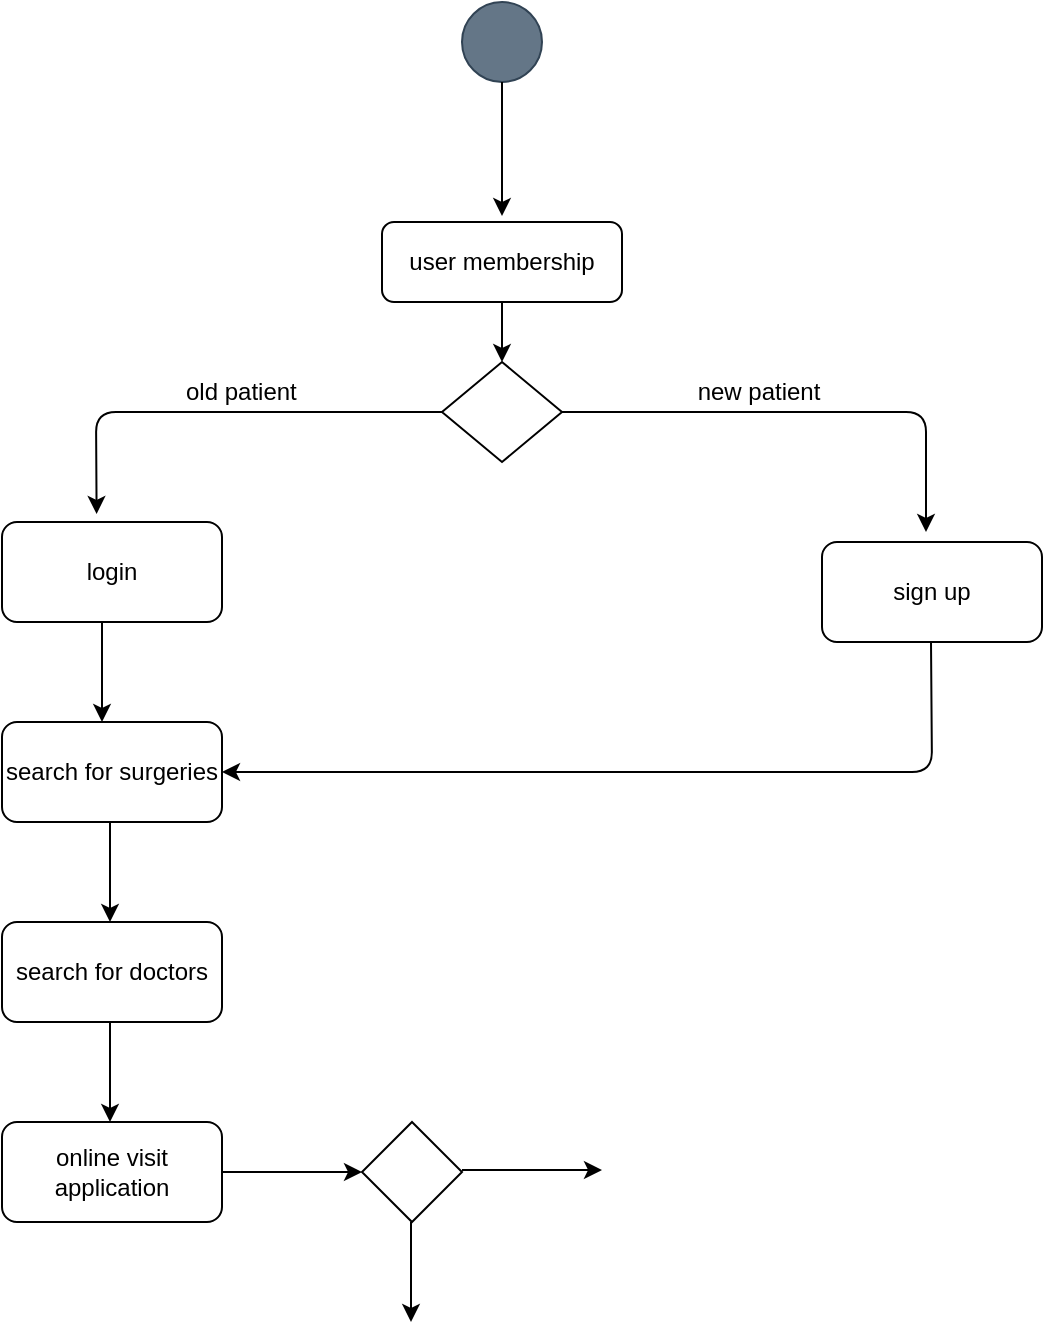 <mxfile version="12.1.9" type="device" pages="1"><diagram id="1N46E0vxOYq5pOZpQjTl" name="Page-1"><mxGraphModel dx="768" dy="455" grid="1" gridSize="10" guides="1" tooltips="1" connect="1" arrows="1" fold="1" page="1" pageScale="1" pageWidth="850" pageHeight="1100" math="0" shadow="0"><root><mxCell id="0"/><mxCell id="1" parent="0"/><mxCell id="UGJNsk2jsCk4OJ3WqtJK-1" value="" style="shape=mxgraph.bpmn.shape;html=1;verticalLabelPosition=bottom;labelBackgroundColor=#ffffff;verticalAlign=top;align=center;perimeter=ellipsePerimeter;outlineConnect=0;outline=standard;symbol=general;fillColor=#647687;strokeColor=#314354;fontColor=#ffffff;" vertex="1" parent="1"><mxGeometry x="330" y="30" width="40" height="40" as="geometry"/></mxCell><mxCell id="UGJNsk2jsCk4OJ3WqtJK-3" value="" style="endArrow=classic;html=1;exitX=0.5;exitY=1;exitDx=0;exitDy=0;" edge="1" parent="1" source="UGJNsk2jsCk4OJ3WqtJK-1"><mxGeometry width="50" height="50" relative="1" as="geometry"><mxPoint x="290" y="90" as="sourcePoint"/><mxPoint x="350" y="137" as="targetPoint"/><Array as="points"><mxPoint x="350" y="120"/></Array></mxGeometry></mxCell><mxCell id="UGJNsk2jsCk4OJ3WqtJK-4" value="user membership" style="rounded=1;whiteSpace=wrap;html=1;" vertex="1" parent="1"><mxGeometry x="290" y="140" width="120" height="40" as="geometry"/></mxCell><mxCell id="UGJNsk2jsCk4OJ3WqtJK-5" value="" style="endArrow=classic;html=1;exitX=0.5;exitY=1;exitDx=0;exitDy=0;" edge="1" parent="1" source="UGJNsk2jsCk4OJ3WqtJK-4"><mxGeometry width="50" height="50" relative="1" as="geometry"><mxPoint x="340" y="240" as="sourcePoint"/><mxPoint x="350" y="210" as="targetPoint"/></mxGeometry></mxCell><mxCell id="UGJNsk2jsCk4OJ3WqtJK-6" value="" style="rhombus;whiteSpace=wrap;html=1;" vertex="1" parent="1"><mxGeometry x="320" y="210" width="60" height="50" as="geometry"/></mxCell><mxCell id="UGJNsk2jsCk4OJ3WqtJK-7" value="" style="endArrow=classic;html=1;exitX=1;exitY=0.5;exitDx=0;exitDy=0;" edge="1" parent="1" source="UGJNsk2jsCk4OJ3WqtJK-6"><mxGeometry width="50" height="50" relative="1" as="geometry"><mxPoint x="380" y="260" as="sourcePoint"/><mxPoint x="562" y="295" as="targetPoint"/><Array as="points"><mxPoint x="562" y="235"/></Array></mxGeometry></mxCell><mxCell id="UGJNsk2jsCk4OJ3WqtJK-9" value="new patient" style="text;html=1;resizable=0;points=[];align=center;verticalAlign=middle;labelBackgroundColor=#ffffff;" vertex="1" connectable="0" parent="UGJNsk2jsCk4OJ3WqtJK-7"><mxGeometry x="-0.23" y="2" relative="1" as="geometry"><mxPoint x="5" y="-8" as="offset"/></mxGeometry></mxCell><mxCell id="UGJNsk2jsCk4OJ3WqtJK-8" value="" style="endArrow=classic;html=1;exitX=0;exitY=0.5;exitDx=0;exitDy=0;entryX=0.43;entryY=-0.08;entryDx=0;entryDy=0;entryPerimeter=0;" edge="1" parent="1" source="UGJNsk2jsCk4OJ3WqtJK-6" target="UGJNsk2jsCk4OJ3WqtJK-14"><mxGeometry width="50" height="50" relative="1" as="geometry"><mxPoint x="240" y="260" as="sourcePoint"/><mxPoint x="100" y="235" as="targetPoint"/><Array as="points"><mxPoint x="147" y="235"/></Array></mxGeometry></mxCell><mxCell id="UGJNsk2jsCk4OJ3WqtJK-10" value="old patient" style="text;html=1;resizable=0;points=[];autosize=1;align=left;verticalAlign=top;spacingTop=-4;" vertex="1" parent="1"><mxGeometry x="190" y="215" width="70" height="20" as="geometry"/></mxCell><mxCell id="UGJNsk2jsCk4OJ3WqtJK-11" value="sign up" style="rounded=1;whiteSpace=wrap;html=1;" vertex="1" parent="1"><mxGeometry x="510" y="300" width="110" height="50" as="geometry"/></mxCell><mxCell id="UGJNsk2jsCk4OJ3WqtJK-14" value="login" style="rounded=1;whiteSpace=wrap;html=1;" vertex="1" parent="1"><mxGeometry x="100" y="290" width="110" height="50" as="geometry"/></mxCell><mxCell id="UGJNsk2jsCk4OJ3WqtJK-16" value="search for surgeries" style="rounded=1;whiteSpace=wrap;html=1;" vertex="1" parent="1"><mxGeometry x="100" y="390" width="110" height="50" as="geometry"/></mxCell><mxCell id="UGJNsk2jsCk4OJ3WqtJK-17" value="" style="endArrow=classic;html=1;exitX=0.5;exitY=1;exitDx=0;exitDy=0;" edge="1" parent="1"><mxGeometry width="50" height="50" relative="1" as="geometry"><mxPoint x="154" y="440" as="sourcePoint"/><mxPoint x="154" y="490" as="targetPoint"/><Array as="points"/></mxGeometry></mxCell><mxCell id="UGJNsk2jsCk4OJ3WqtJK-18" value="" style="endArrow=classic;html=1;exitX=0.5;exitY=1;exitDx=0;exitDy=0;" edge="1" parent="1"><mxGeometry width="50" height="50" relative="1" as="geometry"><mxPoint x="150" y="340" as="sourcePoint"/><mxPoint x="150" y="390" as="targetPoint"/><Array as="points"/></mxGeometry></mxCell><mxCell id="UGJNsk2jsCk4OJ3WqtJK-19" value="search for doctors" style="rounded=1;whiteSpace=wrap;html=1;" vertex="1" parent="1"><mxGeometry x="100" y="490" width="110" height="50" as="geometry"/></mxCell><mxCell id="UGJNsk2jsCk4OJ3WqtJK-20" value="" style="endArrow=classic;html=1;exitX=0.5;exitY=1;exitDx=0;exitDy=0;" edge="1" parent="1"><mxGeometry width="50" height="50" relative="1" as="geometry"><mxPoint x="154" y="540" as="sourcePoint"/><mxPoint x="154" y="590" as="targetPoint"/><Array as="points"/></mxGeometry></mxCell><mxCell id="UGJNsk2jsCk4OJ3WqtJK-22" value="online visit application" style="rounded=1;whiteSpace=wrap;html=1;" vertex="1" parent="1"><mxGeometry x="100" y="590" width="110" height="50" as="geometry"/></mxCell><mxCell id="UGJNsk2jsCk4OJ3WqtJK-23" value="" style="endArrow=classic;html=1;exitX=0.5;exitY=1;exitDx=0;exitDy=0;entryX=1;entryY=0.5;entryDx=0;entryDy=0;" edge="1" parent="1" target="UGJNsk2jsCk4OJ3WqtJK-16"><mxGeometry width="50" height="50" relative="1" as="geometry"><mxPoint x="564.5" y="350" as="sourcePoint"/><mxPoint x="564.5" y="400" as="targetPoint"/><Array as="points"><mxPoint x="565" y="415"/></Array></mxGeometry></mxCell><mxCell id="UGJNsk2jsCk4OJ3WqtJK-24" value="" style="rhombus;whiteSpace=wrap;html=1;" vertex="1" parent="1"><mxGeometry x="280" y="590" width="50" height="50" as="geometry"/></mxCell><mxCell id="UGJNsk2jsCk4OJ3WqtJK-25" value="" style="endArrow=classic;html=1;exitX=1;exitY=0.5;exitDx=0;exitDy=0;entryX=0;entryY=0.5;entryDx=0;entryDy=0;" edge="1" parent="1" source="UGJNsk2jsCk4OJ3WqtJK-22" target="UGJNsk2jsCk4OJ3WqtJK-24"><mxGeometry width="50" height="50" relative="1" as="geometry"><mxPoint x="244.5" y="580" as="sourcePoint"/><mxPoint x="244.5" y="630" as="targetPoint"/><Array as="points"/></mxGeometry></mxCell><mxCell id="UGJNsk2jsCk4OJ3WqtJK-26" value="" style="endArrow=classic;html=1;exitX=1;exitY=0.5;exitDx=0;exitDy=0;entryX=0;entryY=0.5;entryDx=0;entryDy=0;" edge="1" parent="1"><mxGeometry width="50" height="50" relative="1" as="geometry"><mxPoint x="330" y="614" as="sourcePoint"/><mxPoint x="400" y="614" as="targetPoint"/><Array as="points"/></mxGeometry></mxCell><mxCell id="UGJNsk2jsCk4OJ3WqtJK-27" value="" style="endArrow=classic;html=1;exitX=0.5;exitY=1;exitDx=0;exitDy=0;" edge="1" parent="1"><mxGeometry width="50" height="50" relative="1" as="geometry"><mxPoint x="304.5" y="640" as="sourcePoint"/><mxPoint x="304.5" y="690" as="targetPoint"/><Array as="points"/></mxGeometry></mxCell></root></mxGraphModel></diagram></mxfile>